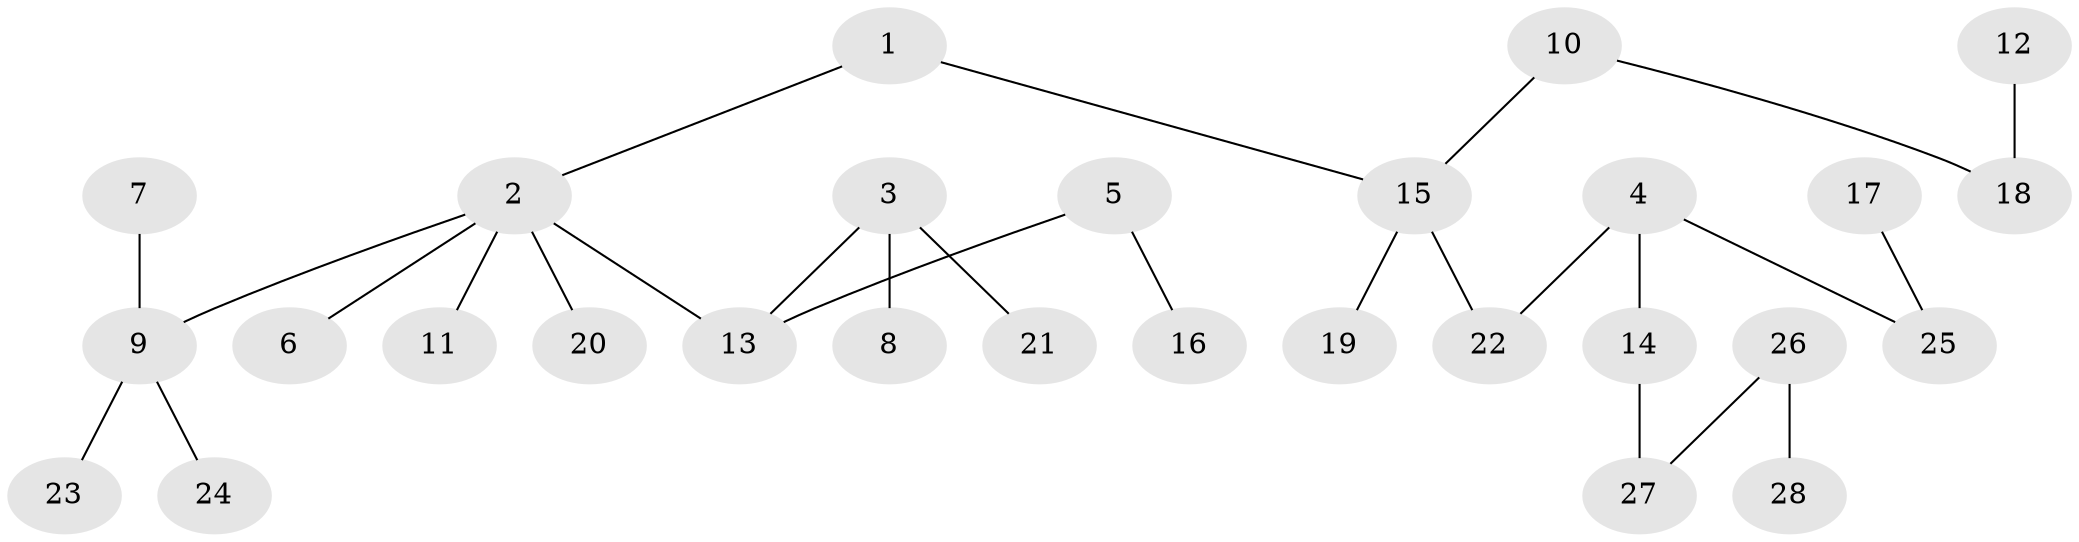 // original degree distribution, {5: 0.01818181818181818, 6: 0.03636363636363636, 2: 0.23636363636363636, 4: 0.07272727272727272, 1: 0.509090909090909, 3: 0.12727272727272726}
// Generated by graph-tools (version 1.1) at 2025/02/03/09/25 03:02:31]
// undirected, 28 vertices, 27 edges
graph export_dot {
graph [start="1"]
  node [color=gray90,style=filled];
  1;
  2;
  3;
  4;
  5;
  6;
  7;
  8;
  9;
  10;
  11;
  12;
  13;
  14;
  15;
  16;
  17;
  18;
  19;
  20;
  21;
  22;
  23;
  24;
  25;
  26;
  27;
  28;
  1 -- 2 [weight=1.0];
  1 -- 15 [weight=1.0];
  2 -- 6 [weight=1.0];
  2 -- 9 [weight=1.0];
  2 -- 11 [weight=1.0];
  2 -- 13 [weight=1.0];
  2 -- 20 [weight=1.0];
  3 -- 8 [weight=1.0];
  3 -- 13 [weight=1.0];
  3 -- 21 [weight=1.0];
  4 -- 14 [weight=1.0];
  4 -- 22 [weight=1.0];
  4 -- 25 [weight=1.0];
  5 -- 13 [weight=1.0];
  5 -- 16 [weight=1.0];
  7 -- 9 [weight=1.0];
  9 -- 23 [weight=1.0];
  9 -- 24 [weight=1.0];
  10 -- 15 [weight=1.0];
  10 -- 18 [weight=1.0];
  12 -- 18 [weight=1.0];
  14 -- 27 [weight=1.0];
  15 -- 19 [weight=1.0];
  15 -- 22 [weight=1.0];
  17 -- 25 [weight=1.0];
  26 -- 27 [weight=1.0];
  26 -- 28 [weight=1.0];
}
